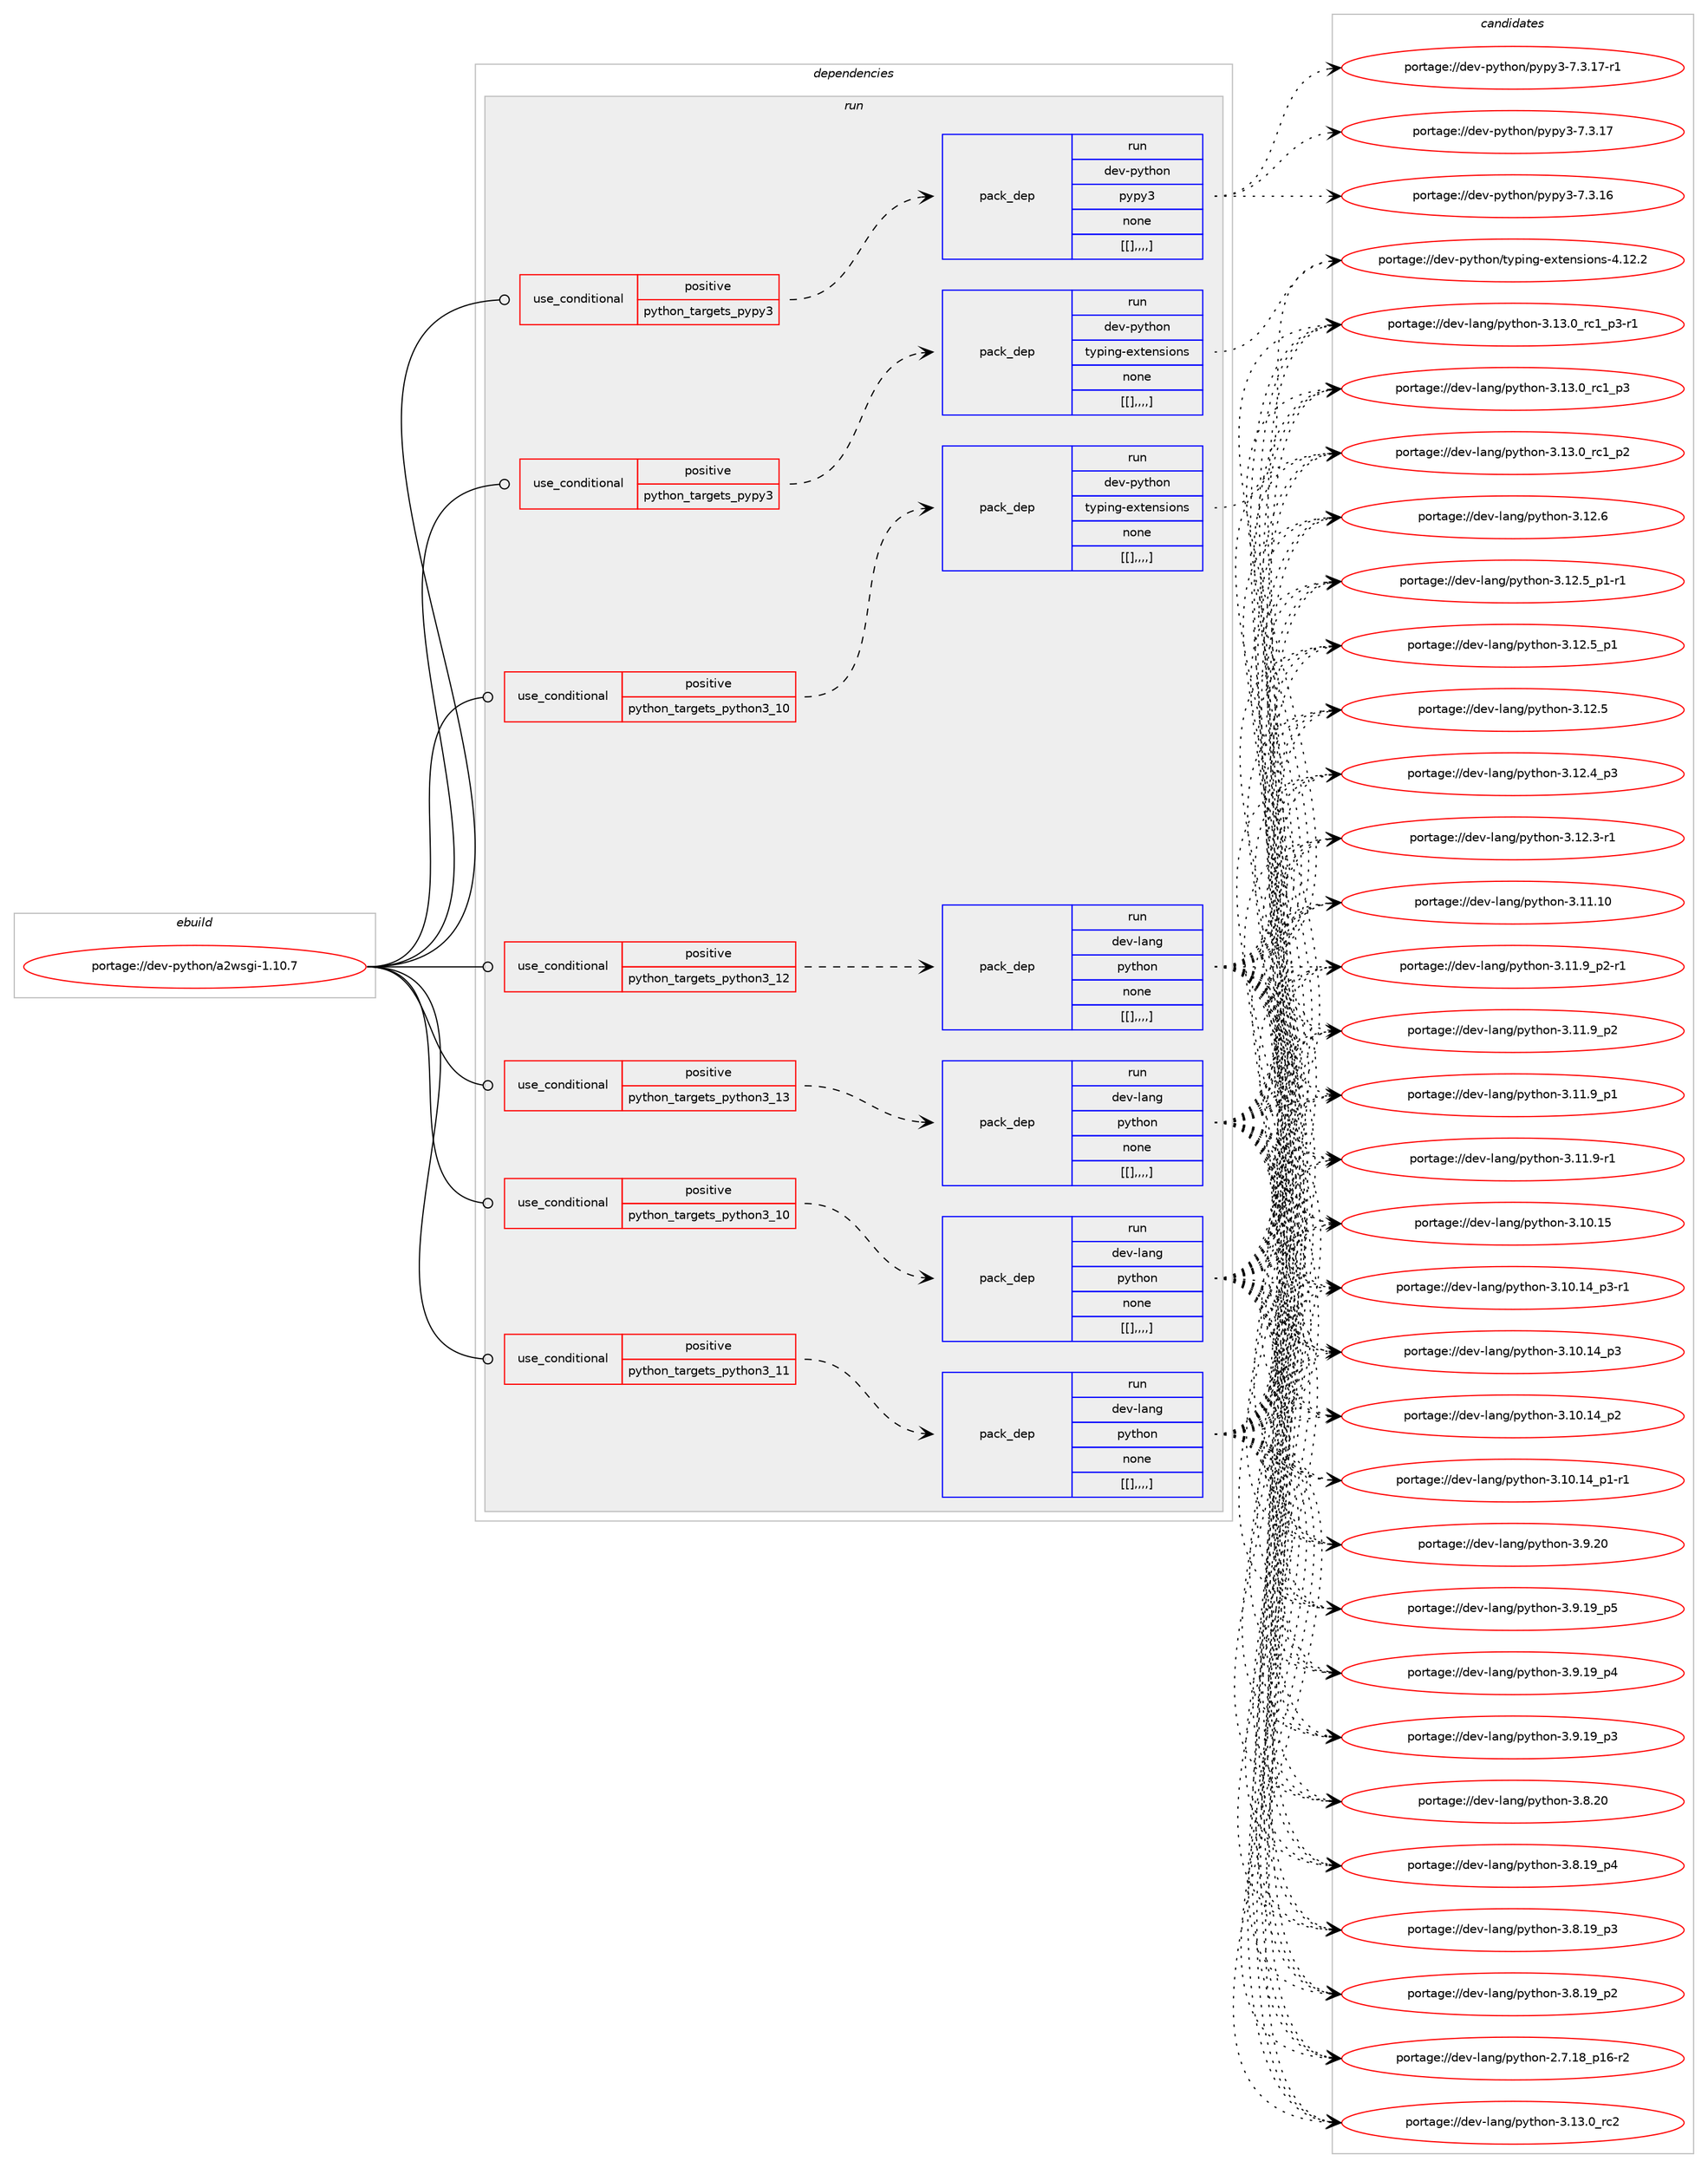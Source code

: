 digraph prolog {

# *************
# Graph options
# *************

newrank=true;
concentrate=true;
compound=true;
graph [rankdir=LR,fontname=Helvetica,fontsize=10,ranksep=1.5];#, ranksep=2.5, nodesep=0.2];
edge  [arrowhead=vee];
node  [fontname=Helvetica,fontsize=10];

# **********
# The ebuild
# **********

subgraph cluster_leftcol {
color=gray;
label=<<i>ebuild</i>>;
id [label="portage://dev-python/a2wsgi-1.10.7", color=red, width=4, href="../dev-python/a2wsgi-1.10.7.svg"];
}

# ****************
# The dependencies
# ****************

subgraph cluster_midcol {
color=gray;
label=<<i>dependencies</i>>;
subgraph cluster_compile {
fillcolor="#eeeeee";
style=filled;
label=<<i>compile</i>>;
}
subgraph cluster_compileandrun {
fillcolor="#eeeeee";
style=filled;
label=<<i>compile and run</i>>;
}
subgraph cluster_run {
fillcolor="#eeeeee";
style=filled;
label=<<i>run</i>>;
subgraph cond31201 {
dependency142158 [label=<<TABLE BORDER="0" CELLBORDER="1" CELLSPACING="0" CELLPADDING="4"><TR><TD ROWSPAN="3" CELLPADDING="10">use_conditional</TD></TR><TR><TD>positive</TD></TR><TR><TD>python_targets_pypy3</TD></TR></TABLE>>, shape=none, color=red];
subgraph pack109744 {
dependency142159 [label=<<TABLE BORDER="0" CELLBORDER="1" CELLSPACING="0" CELLPADDING="4" WIDTH="220"><TR><TD ROWSPAN="6" CELLPADDING="30">pack_dep</TD></TR><TR><TD WIDTH="110">run</TD></TR><TR><TD>dev-python</TD></TR><TR><TD>pypy3</TD></TR><TR><TD>none</TD></TR><TR><TD>[[],,,,]</TD></TR></TABLE>>, shape=none, color=blue];
}
dependency142158:e -> dependency142159:w [weight=20,style="dashed",arrowhead="vee"];
}
id:e -> dependency142158:w [weight=20,style="solid",arrowhead="odot"];
subgraph cond31202 {
dependency142160 [label=<<TABLE BORDER="0" CELLBORDER="1" CELLSPACING="0" CELLPADDING="4"><TR><TD ROWSPAN="3" CELLPADDING="10">use_conditional</TD></TR><TR><TD>positive</TD></TR><TR><TD>python_targets_pypy3</TD></TR></TABLE>>, shape=none, color=red];
subgraph pack109745 {
dependency142161 [label=<<TABLE BORDER="0" CELLBORDER="1" CELLSPACING="0" CELLPADDING="4" WIDTH="220"><TR><TD ROWSPAN="6" CELLPADDING="30">pack_dep</TD></TR><TR><TD WIDTH="110">run</TD></TR><TR><TD>dev-python</TD></TR><TR><TD>typing-extensions</TD></TR><TR><TD>none</TD></TR><TR><TD>[[],,,,]</TD></TR></TABLE>>, shape=none, color=blue];
}
dependency142160:e -> dependency142161:w [weight=20,style="dashed",arrowhead="vee"];
}
id:e -> dependency142160:w [weight=20,style="solid",arrowhead="odot"];
subgraph cond31203 {
dependency142162 [label=<<TABLE BORDER="0" CELLBORDER="1" CELLSPACING="0" CELLPADDING="4"><TR><TD ROWSPAN="3" CELLPADDING="10">use_conditional</TD></TR><TR><TD>positive</TD></TR><TR><TD>python_targets_python3_10</TD></TR></TABLE>>, shape=none, color=red];
subgraph pack109746 {
dependency142163 [label=<<TABLE BORDER="0" CELLBORDER="1" CELLSPACING="0" CELLPADDING="4" WIDTH="220"><TR><TD ROWSPAN="6" CELLPADDING="30">pack_dep</TD></TR><TR><TD WIDTH="110">run</TD></TR><TR><TD>dev-lang</TD></TR><TR><TD>python</TD></TR><TR><TD>none</TD></TR><TR><TD>[[],,,,]</TD></TR></TABLE>>, shape=none, color=blue];
}
dependency142162:e -> dependency142163:w [weight=20,style="dashed",arrowhead="vee"];
}
id:e -> dependency142162:w [weight=20,style="solid",arrowhead="odot"];
subgraph cond31204 {
dependency142164 [label=<<TABLE BORDER="0" CELLBORDER="1" CELLSPACING="0" CELLPADDING="4"><TR><TD ROWSPAN="3" CELLPADDING="10">use_conditional</TD></TR><TR><TD>positive</TD></TR><TR><TD>python_targets_python3_10</TD></TR></TABLE>>, shape=none, color=red];
subgraph pack109747 {
dependency142165 [label=<<TABLE BORDER="0" CELLBORDER="1" CELLSPACING="0" CELLPADDING="4" WIDTH="220"><TR><TD ROWSPAN="6" CELLPADDING="30">pack_dep</TD></TR><TR><TD WIDTH="110">run</TD></TR><TR><TD>dev-python</TD></TR><TR><TD>typing-extensions</TD></TR><TR><TD>none</TD></TR><TR><TD>[[],,,,]</TD></TR></TABLE>>, shape=none, color=blue];
}
dependency142164:e -> dependency142165:w [weight=20,style="dashed",arrowhead="vee"];
}
id:e -> dependency142164:w [weight=20,style="solid",arrowhead="odot"];
subgraph cond31205 {
dependency142166 [label=<<TABLE BORDER="0" CELLBORDER="1" CELLSPACING="0" CELLPADDING="4"><TR><TD ROWSPAN="3" CELLPADDING="10">use_conditional</TD></TR><TR><TD>positive</TD></TR><TR><TD>python_targets_python3_11</TD></TR></TABLE>>, shape=none, color=red];
subgraph pack109748 {
dependency142167 [label=<<TABLE BORDER="0" CELLBORDER="1" CELLSPACING="0" CELLPADDING="4" WIDTH="220"><TR><TD ROWSPAN="6" CELLPADDING="30">pack_dep</TD></TR><TR><TD WIDTH="110">run</TD></TR><TR><TD>dev-lang</TD></TR><TR><TD>python</TD></TR><TR><TD>none</TD></TR><TR><TD>[[],,,,]</TD></TR></TABLE>>, shape=none, color=blue];
}
dependency142166:e -> dependency142167:w [weight=20,style="dashed",arrowhead="vee"];
}
id:e -> dependency142166:w [weight=20,style="solid",arrowhead="odot"];
subgraph cond31206 {
dependency142168 [label=<<TABLE BORDER="0" CELLBORDER="1" CELLSPACING="0" CELLPADDING="4"><TR><TD ROWSPAN="3" CELLPADDING="10">use_conditional</TD></TR><TR><TD>positive</TD></TR><TR><TD>python_targets_python3_12</TD></TR></TABLE>>, shape=none, color=red];
subgraph pack109749 {
dependency142169 [label=<<TABLE BORDER="0" CELLBORDER="1" CELLSPACING="0" CELLPADDING="4" WIDTH="220"><TR><TD ROWSPAN="6" CELLPADDING="30">pack_dep</TD></TR><TR><TD WIDTH="110">run</TD></TR><TR><TD>dev-lang</TD></TR><TR><TD>python</TD></TR><TR><TD>none</TD></TR><TR><TD>[[],,,,]</TD></TR></TABLE>>, shape=none, color=blue];
}
dependency142168:e -> dependency142169:w [weight=20,style="dashed",arrowhead="vee"];
}
id:e -> dependency142168:w [weight=20,style="solid",arrowhead="odot"];
subgraph cond31207 {
dependency142170 [label=<<TABLE BORDER="0" CELLBORDER="1" CELLSPACING="0" CELLPADDING="4"><TR><TD ROWSPAN="3" CELLPADDING="10">use_conditional</TD></TR><TR><TD>positive</TD></TR><TR><TD>python_targets_python3_13</TD></TR></TABLE>>, shape=none, color=red];
subgraph pack109750 {
dependency142171 [label=<<TABLE BORDER="0" CELLBORDER="1" CELLSPACING="0" CELLPADDING="4" WIDTH="220"><TR><TD ROWSPAN="6" CELLPADDING="30">pack_dep</TD></TR><TR><TD WIDTH="110">run</TD></TR><TR><TD>dev-lang</TD></TR><TR><TD>python</TD></TR><TR><TD>none</TD></TR><TR><TD>[[],,,,]</TD></TR></TABLE>>, shape=none, color=blue];
}
dependency142170:e -> dependency142171:w [weight=20,style="dashed",arrowhead="vee"];
}
id:e -> dependency142170:w [weight=20,style="solid",arrowhead="odot"];
}
}

# **************
# The candidates
# **************

subgraph cluster_choices {
rank=same;
color=gray;
label=<<i>candidates</i>>;

subgraph choice109744 {
color=black;
nodesep=1;
choice100101118451121211161041111104711212111212151455546514649554511449 [label="portage://dev-python/pypy3-7.3.17-r1", color=red, width=4,href="../dev-python/pypy3-7.3.17-r1.svg"];
choice10010111845112121116104111110471121211121215145554651464955 [label="portage://dev-python/pypy3-7.3.17", color=red, width=4,href="../dev-python/pypy3-7.3.17.svg"];
choice10010111845112121116104111110471121211121215145554651464954 [label="portage://dev-python/pypy3-7.3.16", color=red, width=4,href="../dev-python/pypy3-7.3.16.svg"];
dependency142159:e -> choice100101118451121211161041111104711212111212151455546514649554511449:w [style=dotted,weight="100"];
dependency142159:e -> choice10010111845112121116104111110471121211121215145554651464955:w [style=dotted,weight="100"];
dependency142159:e -> choice10010111845112121116104111110471121211121215145554651464954:w [style=dotted,weight="100"];
}
subgraph choice109745 {
color=black;
nodesep=1;
choice10010111845112121116104111110471161211121051101034510112011610111011510511111011545524649504650 [label="portage://dev-python/typing-extensions-4.12.2", color=red, width=4,href="../dev-python/typing-extensions-4.12.2.svg"];
dependency142161:e -> choice10010111845112121116104111110471161211121051101034510112011610111011510511111011545524649504650:w [style=dotted,weight="100"];
}
subgraph choice109746 {
color=black;
nodesep=1;
choice10010111845108971101034711212111610411111045514649514648951149950 [label="portage://dev-lang/python-3.13.0_rc2", color=red, width=4,href="../dev-lang/python-3.13.0_rc2.svg"];
choice1001011184510897110103471121211161041111104551464951464895114994995112514511449 [label="portage://dev-lang/python-3.13.0_rc1_p3-r1", color=red, width=4,href="../dev-lang/python-3.13.0_rc1_p3-r1.svg"];
choice100101118451089711010347112121116104111110455146495146489511499499511251 [label="portage://dev-lang/python-3.13.0_rc1_p3", color=red, width=4,href="../dev-lang/python-3.13.0_rc1_p3.svg"];
choice100101118451089711010347112121116104111110455146495146489511499499511250 [label="portage://dev-lang/python-3.13.0_rc1_p2", color=red, width=4,href="../dev-lang/python-3.13.0_rc1_p2.svg"];
choice10010111845108971101034711212111610411111045514649504654 [label="portage://dev-lang/python-3.12.6", color=red, width=4,href="../dev-lang/python-3.12.6.svg"];
choice1001011184510897110103471121211161041111104551464950465395112494511449 [label="portage://dev-lang/python-3.12.5_p1-r1", color=red, width=4,href="../dev-lang/python-3.12.5_p1-r1.svg"];
choice100101118451089711010347112121116104111110455146495046539511249 [label="portage://dev-lang/python-3.12.5_p1", color=red, width=4,href="../dev-lang/python-3.12.5_p1.svg"];
choice10010111845108971101034711212111610411111045514649504653 [label="portage://dev-lang/python-3.12.5", color=red, width=4,href="../dev-lang/python-3.12.5.svg"];
choice100101118451089711010347112121116104111110455146495046529511251 [label="portage://dev-lang/python-3.12.4_p3", color=red, width=4,href="../dev-lang/python-3.12.4_p3.svg"];
choice100101118451089711010347112121116104111110455146495046514511449 [label="portage://dev-lang/python-3.12.3-r1", color=red, width=4,href="../dev-lang/python-3.12.3-r1.svg"];
choice1001011184510897110103471121211161041111104551464949464948 [label="portage://dev-lang/python-3.11.10", color=red, width=4,href="../dev-lang/python-3.11.10.svg"];
choice1001011184510897110103471121211161041111104551464949465795112504511449 [label="portage://dev-lang/python-3.11.9_p2-r1", color=red, width=4,href="../dev-lang/python-3.11.9_p2-r1.svg"];
choice100101118451089711010347112121116104111110455146494946579511250 [label="portage://dev-lang/python-3.11.9_p2", color=red, width=4,href="../dev-lang/python-3.11.9_p2.svg"];
choice100101118451089711010347112121116104111110455146494946579511249 [label="portage://dev-lang/python-3.11.9_p1", color=red, width=4,href="../dev-lang/python-3.11.9_p1.svg"];
choice100101118451089711010347112121116104111110455146494946574511449 [label="portage://dev-lang/python-3.11.9-r1", color=red, width=4,href="../dev-lang/python-3.11.9-r1.svg"];
choice1001011184510897110103471121211161041111104551464948464953 [label="portage://dev-lang/python-3.10.15", color=red, width=4,href="../dev-lang/python-3.10.15.svg"];
choice100101118451089711010347112121116104111110455146494846495295112514511449 [label="portage://dev-lang/python-3.10.14_p3-r1", color=red, width=4,href="../dev-lang/python-3.10.14_p3-r1.svg"];
choice10010111845108971101034711212111610411111045514649484649529511251 [label="portage://dev-lang/python-3.10.14_p3", color=red, width=4,href="../dev-lang/python-3.10.14_p3.svg"];
choice10010111845108971101034711212111610411111045514649484649529511250 [label="portage://dev-lang/python-3.10.14_p2", color=red, width=4,href="../dev-lang/python-3.10.14_p2.svg"];
choice100101118451089711010347112121116104111110455146494846495295112494511449 [label="portage://dev-lang/python-3.10.14_p1-r1", color=red, width=4,href="../dev-lang/python-3.10.14_p1-r1.svg"];
choice10010111845108971101034711212111610411111045514657465048 [label="portage://dev-lang/python-3.9.20", color=red, width=4,href="../dev-lang/python-3.9.20.svg"];
choice100101118451089711010347112121116104111110455146574649579511253 [label="portage://dev-lang/python-3.9.19_p5", color=red, width=4,href="../dev-lang/python-3.9.19_p5.svg"];
choice100101118451089711010347112121116104111110455146574649579511252 [label="portage://dev-lang/python-3.9.19_p4", color=red, width=4,href="../dev-lang/python-3.9.19_p4.svg"];
choice100101118451089711010347112121116104111110455146574649579511251 [label="portage://dev-lang/python-3.9.19_p3", color=red, width=4,href="../dev-lang/python-3.9.19_p3.svg"];
choice10010111845108971101034711212111610411111045514656465048 [label="portage://dev-lang/python-3.8.20", color=red, width=4,href="../dev-lang/python-3.8.20.svg"];
choice100101118451089711010347112121116104111110455146564649579511252 [label="portage://dev-lang/python-3.8.19_p4", color=red, width=4,href="../dev-lang/python-3.8.19_p4.svg"];
choice100101118451089711010347112121116104111110455146564649579511251 [label="portage://dev-lang/python-3.8.19_p3", color=red, width=4,href="../dev-lang/python-3.8.19_p3.svg"];
choice100101118451089711010347112121116104111110455146564649579511250 [label="portage://dev-lang/python-3.8.19_p2", color=red, width=4,href="../dev-lang/python-3.8.19_p2.svg"];
choice100101118451089711010347112121116104111110455046554649569511249544511450 [label="portage://dev-lang/python-2.7.18_p16-r2", color=red, width=4,href="../dev-lang/python-2.7.18_p16-r2.svg"];
dependency142163:e -> choice10010111845108971101034711212111610411111045514649514648951149950:w [style=dotted,weight="100"];
dependency142163:e -> choice1001011184510897110103471121211161041111104551464951464895114994995112514511449:w [style=dotted,weight="100"];
dependency142163:e -> choice100101118451089711010347112121116104111110455146495146489511499499511251:w [style=dotted,weight="100"];
dependency142163:e -> choice100101118451089711010347112121116104111110455146495146489511499499511250:w [style=dotted,weight="100"];
dependency142163:e -> choice10010111845108971101034711212111610411111045514649504654:w [style=dotted,weight="100"];
dependency142163:e -> choice1001011184510897110103471121211161041111104551464950465395112494511449:w [style=dotted,weight="100"];
dependency142163:e -> choice100101118451089711010347112121116104111110455146495046539511249:w [style=dotted,weight="100"];
dependency142163:e -> choice10010111845108971101034711212111610411111045514649504653:w [style=dotted,weight="100"];
dependency142163:e -> choice100101118451089711010347112121116104111110455146495046529511251:w [style=dotted,weight="100"];
dependency142163:e -> choice100101118451089711010347112121116104111110455146495046514511449:w [style=dotted,weight="100"];
dependency142163:e -> choice1001011184510897110103471121211161041111104551464949464948:w [style=dotted,weight="100"];
dependency142163:e -> choice1001011184510897110103471121211161041111104551464949465795112504511449:w [style=dotted,weight="100"];
dependency142163:e -> choice100101118451089711010347112121116104111110455146494946579511250:w [style=dotted,weight="100"];
dependency142163:e -> choice100101118451089711010347112121116104111110455146494946579511249:w [style=dotted,weight="100"];
dependency142163:e -> choice100101118451089711010347112121116104111110455146494946574511449:w [style=dotted,weight="100"];
dependency142163:e -> choice1001011184510897110103471121211161041111104551464948464953:w [style=dotted,weight="100"];
dependency142163:e -> choice100101118451089711010347112121116104111110455146494846495295112514511449:w [style=dotted,weight="100"];
dependency142163:e -> choice10010111845108971101034711212111610411111045514649484649529511251:w [style=dotted,weight="100"];
dependency142163:e -> choice10010111845108971101034711212111610411111045514649484649529511250:w [style=dotted,weight="100"];
dependency142163:e -> choice100101118451089711010347112121116104111110455146494846495295112494511449:w [style=dotted,weight="100"];
dependency142163:e -> choice10010111845108971101034711212111610411111045514657465048:w [style=dotted,weight="100"];
dependency142163:e -> choice100101118451089711010347112121116104111110455146574649579511253:w [style=dotted,weight="100"];
dependency142163:e -> choice100101118451089711010347112121116104111110455146574649579511252:w [style=dotted,weight="100"];
dependency142163:e -> choice100101118451089711010347112121116104111110455146574649579511251:w [style=dotted,weight="100"];
dependency142163:e -> choice10010111845108971101034711212111610411111045514656465048:w [style=dotted,weight="100"];
dependency142163:e -> choice100101118451089711010347112121116104111110455146564649579511252:w [style=dotted,weight="100"];
dependency142163:e -> choice100101118451089711010347112121116104111110455146564649579511251:w [style=dotted,weight="100"];
dependency142163:e -> choice100101118451089711010347112121116104111110455146564649579511250:w [style=dotted,weight="100"];
dependency142163:e -> choice100101118451089711010347112121116104111110455046554649569511249544511450:w [style=dotted,weight="100"];
}
subgraph choice109747 {
color=black;
nodesep=1;
choice10010111845112121116104111110471161211121051101034510112011610111011510511111011545524649504650 [label="portage://dev-python/typing-extensions-4.12.2", color=red, width=4,href="../dev-python/typing-extensions-4.12.2.svg"];
dependency142165:e -> choice10010111845112121116104111110471161211121051101034510112011610111011510511111011545524649504650:w [style=dotted,weight="100"];
}
subgraph choice109748 {
color=black;
nodesep=1;
choice10010111845108971101034711212111610411111045514649514648951149950 [label="portage://dev-lang/python-3.13.0_rc2", color=red, width=4,href="../dev-lang/python-3.13.0_rc2.svg"];
choice1001011184510897110103471121211161041111104551464951464895114994995112514511449 [label="portage://dev-lang/python-3.13.0_rc1_p3-r1", color=red, width=4,href="../dev-lang/python-3.13.0_rc1_p3-r1.svg"];
choice100101118451089711010347112121116104111110455146495146489511499499511251 [label="portage://dev-lang/python-3.13.0_rc1_p3", color=red, width=4,href="../dev-lang/python-3.13.0_rc1_p3.svg"];
choice100101118451089711010347112121116104111110455146495146489511499499511250 [label="portage://dev-lang/python-3.13.0_rc1_p2", color=red, width=4,href="../dev-lang/python-3.13.0_rc1_p2.svg"];
choice10010111845108971101034711212111610411111045514649504654 [label="portage://dev-lang/python-3.12.6", color=red, width=4,href="../dev-lang/python-3.12.6.svg"];
choice1001011184510897110103471121211161041111104551464950465395112494511449 [label="portage://dev-lang/python-3.12.5_p1-r1", color=red, width=4,href="../dev-lang/python-3.12.5_p1-r1.svg"];
choice100101118451089711010347112121116104111110455146495046539511249 [label="portage://dev-lang/python-3.12.5_p1", color=red, width=4,href="../dev-lang/python-3.12.5_p1.svg"];
choice10010111845108971101034711212111610411111045514649504653 [label="portage://dev-lang/python-3.12.5", color=red, width=4,href="../dev-lang/python-3.12.5.svg"];
choice100101118451089711010347112121116104111110455146495046529511251 [label="portage://dev-lang/python-3.12.4_p3", color=red, width=4,href="../dev-lang/python-3.12.4_p3.svg"];
choice100101118451089711010347112121116104111110455146495046514511449 [label="portage://dev-lang/python-3.12.3-r1", color=red, width=4,href="../dev-lang/python-3.12.3-r1.svg"];
choice1001011184510897110103471121211161041111104551464949464948 [label="portage://dev-lang/python-3.11.10", color=red, width=4,href="../dev-lang/python-3.11.10.svg"];
choice1001011184510897110103471121211161041111104551464949465795112504511449 [label="portage://dev-lang/python-3.11.9_p2-r1", color=red, width=4,href="../dev-lang/python-3.11.9_p2-r1.svg"];
choice100101118451089711010347112121116104111110455146494946579511250 [label="portage://dev-lang/python-3.11.9_p2", color=red, width=4,href="../dev-lang/python-3.11.9_p2.svg"];
choice100101118451089711010347112121116104111110455146494946579511249 [label="portage://dev-lang/python-3.11.9_p1", color=red, width=4,href="../dev-lang/python-3.11.9_p1.svg"];
choice100101118451089711010347112121116104111110455146494946574511449 [label="portage://dev-lang/python-3.11.9-r1", color=red, width=4,href="../dev-lang/python-3.11.9-r1.svg"];
choice1001011184510897110103471121211161041111104551464948464953 [label="portage://dev-lang/python-3.10.15", color=red, width=4,href="../dev-lang/python-3.10.15.svg"];
choice100101118451089711010347112121116104111110455146494846495295112514511449 [label="portage://dev-lang/python-3.10.14_p3-r1", color=red, width=4,href="../dev-lang/python-3.10.14_p3-r1.svg"];
choice10010111845108971101034711212111610411111045514649484649529511251 [label="portage://dev-lang/python-3.10.14_p3", color=red, width=4,href="../dev-lang/python-3.10.14_p3.svg"];
choice10010111845108971101034711212111610411111045514649484649529511250 [label="portage://dev-lang/python-3.10.14_p2", color=red, width=4,href="../dev-lang/python-3.10.14_p2.svg"];
choice100101118451089711010347112121116104111110455146494846495295112494511449 [label="portage://dev-lang/python-3.10.14_p1-r1", color=red, width=4,href="../dev-lang/python-3.10.14_p1-r1.svg"];
choice10010111845108971101034711212111610411111045514657465048 [label="portage://dev-lang/python-3.9.20", color=red, width=4,href="../dev-lang/python-3.9.20.svg"];
choice100101118451089711010347112121116104111110455146574649579511253 [label="portage://dev-lang/python-3.9.19_p5", color=red, width=4,href="../dev-lang/python-3.9.19_p5.svg"];
choice100101118451089711010347112121116104111110455146574649579511252 [label="portage://dev-lang/python-3.9.19_p4", color=red, width=4,href="../dev-lang/python-3.9.19_p4.svg"];
choice100101118451089711010347112121116104111110455146574649579511251 [label="portage://dev-lang/python-3.9.19_p3", color=red, width=4,href="../dev-lang/python-3.9.19_p3.svg"];
choice10010111845108971101034711212111610411111045514656465048 [label="portage://dev-lang/python-3.8.20", color=red, width=4,href="../dev-lang/python-3.8.20.svg"];
choice100101118451089711010347112121116104111110455146564649579511252 [label="portage://dev-lang/python-3.8.19_p4", color=red, width=4,href="../dev-lang/python-3.8.19_p4.svg"];
choice100101118451089711010347112121116104111110455146564649579511251 [label="portage://dev-lang/python-3.8.19_p3", color=red, width=4,href="../dev-lang/python-3.8.19_p3.svg"];
choice100101118451089711010347112121116104111110455146564649579511250 [label="portage://dev-lang/python-3.8.19_p2", color=red, width=4,href="../dev-lang/python-3.8.19_p2.svg"];
choice100101118451089711010347112121116104111110455046554649569511249544511450 [label="portage://dev-lang/python-2.7.18_p16-r2", color=red, width=4,href="../dev-lang/python-2.7.18_p16-r2.svg"];
dependency142167:e -> choice10010111845108971101034711212111610411111045514649514648951149950:w [style=dotted,weight="100"];
dependency142167:e -> choice1001011184510897110103471121211161041111104551464951464895114994995112514511449:w [style=dotted,weight="100"];
dependency142167:e -> choice100101118451089711010347112121116104111110455146495146489511499499511251:w [style=dotted,weight="100"];
dependency142167:e -> choice100101118451089711010347112121116104111110455146495146489511499499511250:w [style=dotted,weight="100"];
dependency142167:e -> choice10010111845108971101034711212111610411111045514649504654:w [style=dotted,weight="100"];
dependency142167:e -> choice1001011184510897110103471121211161041111104551464950465395112494511449:w [style=dotted,weight="100"];
dependency142167:e -> choice100101118451089711010347112121116104111110455146495046539511249:w [style=dotted,weight="100"];
dependency142167:e -> choice10010111845108971101034711212111610411111045514649504653:w [style=dotted,weight="100"];
dependency142167:e -> choice100101118451089711010347112121116104111110455146495046529511251:w [style=dotted,weight="100"];
dependency142167:e -> choice100101118451089711010347112121116104111110455146495046514511449:w [style=dotted,weight="100"];
dependency142167:e -> choice1001011184510897110103471121211161041111104551464949464948:w [style=dotted,weight="100"];
dependency142167:e -> choice1001011184510897110103471121211161041111104551464949465795112504511449:w [style=dotted,weight="100"];
dependency142167:e -> choice100101118451089711010347112121116104111110455146494946579511250:w [style=dotted,weight="100"];
dependency142167:e -> choice100101118451089711010347112121116104111110455146494946579511249:w [style=dotted,weight="100"];
dependency142167:e -> choice100101118451089711010347112121116104111110455146494946574511449:w [style=dotted,weight="100"];
dependency142167:e -> choice1001011184510897110103471121211161041111104551464948464953:w [style=dotted,weight="100"];
dependency142167:e -> choice100101118451089711010347112121116104111110455146494846495295112514511449:w [style=dotted,weight="100"];
dependency142167:e -> choice10010111845108971101034711212111610411111045514649484649529511251:w [style=dotted,weight="100"];
dependency142167:e -> choice10010111845108971101034711212111610411111045514649484649529511250:w [style=dotted,weight="100"];
dependency142167:e -> choice100101118451089711010347112121116104111110455146494846495295112494511449:w [style=dotted,weight="100"];
dependency142167:e -> choice10010111845108971101034711212111610411111045514657465048:w [style=dotted,weight="100"];
dependency142167:e -> choice100101118451089711010347112121116104111110455146574649579511253:w [style=dotted,weight="100"];
dependency142167:e -> choice100101118451089711010347112121116104111110455146574649579511252:w [style=dotted,weight="100"];
dependency142167:e -> choice100101118451089711010347112121116104111110455146574649579511251:w [style=dotted,weight="100"];
dependency142167:e -> choice10010111845108971101034711212111610411111045514656465048:w [style=dotted,weight="100"];
dependency142167:e -> choice100101118451089711010347112121116104111110455146564649579511252:w [style=dotted,weight="100"];
dependency142167:e -> choice100101118451089711010347112121116104111110455146564649579511251:w [style=dotted,weight="100"];
dependency142167:e -> choice100101118451089711010347112121116104111110455146564649579511250:w [style=dotted,weight="100"];
dependency142167:e -> choice100101118451089711010347112121116104111110455046554649569511249544511450:w [style=dotted,weight="100"];
}
subgraph choice109749 {
color=black;
nodesep=1;
choice10010111845108971101034711212111610411111045514649514648951149950 [label="portage://dev-lang/python-3.13.0_rc2", color=red, width=4,href="../dev-lang/python-3.13.0_rc2.svg"];
choice1001011184510897110103471121211161041111104551464951464895114994995112514511449 [label="portage://dev-lang/python-3.13.0_rc1_p3-r1", color=red, width=4,href="../dev-lang/python-3.13.0_rc1_p3-r1.svg"];
choice100101118451089711010347112121116104111110455146495146489511499499511251 [label="portage://dev-lang/python-3.13.0_rc1_p3", color=red, width=4,href="../dev-lang/python-3.13.0_rc1_p3.svg"];
choice100101118451089711010347112121116104111110455146495146489511499499511250 [label="portage://dev-lang/python-3.13.0_rc1_p2", color=red, width=4,href="../dev-lang/python-3.13.0_rc1_p2.svg"];
choice10010111845108971101034711212111610411111045514649504654 [label="portage://dev-lang/python-3.12.6", color=red, width=4,href="../dev-lang/python-3.12.6.svg"];
choice1001011184510897110103471121211161041111104551464950465395112494511449 [label="portage://dev-lang/python-3.12.5_p1-r1", color=red, width=4,href="../dev-lang/python-3.12.5_p1-r1.svg"];
choice100101118451089711010347112121116104111110455146495046539511249 [label="portage://dev-lang/python-3.12.5_p1", color=red, width=4,href="../dev-lang/python-3.12.5_p1.svg"];
choice10010111845108971101034711212111610411111045514649504653 [label="portage://dev-lang/python-3.12.5", color=red, width=4,href="../dev-lang/python-3.12.5.svg"];
choice100101118451089711010347112121116104111110455146495046529511251 [label="portage://dev-lang/python-3.12.4_p3", color=red, width=4,href="../dev-lang/python-3.12.4_p3.svg"];
choice100101118451089711010347112121116104111110455146495046514511449 [label="portage://dev-lang/python-3.12.3-r1", color=red, width=4,href="../dev-lang/python-3.12.3-r1.svg"];
choice1001011184510897110103471121211161041111104551464949464948 [label="portage://dev-lang/python-3.11.10", color=red, width=4,href="../dev-lang/python-3.11.10.svg"];
choice1001011184510897110103471121211161041111104551464949465795112504511449 [label="portage://dev-lang/python-3.11.9_p2-r1", color=red, width=4,href="../dev-lang/python-3.11.9_p2-r1.svg"];
choice100101118451089711010347112121116104111110455146494946579511250 [label="portage://dev-lang/python-3.11.9_p2", color=red, width=4,href="../dev-lang/python-3.11.9_p2.svg"];
choice100101118451089711010347112121116104111110455146494946579511249 [label="portage://dev-lang/python-3.11.9_p1", color=red, width=4,href="../dev-lang/python-3.11.9_p1.svg"];
choice100101118451089711010347112121116104111110455146494946574511449 [label="portage://dev-lang/python-3.11.9-r1", color=red, width=4,href="../dev-lang/python-3.11.9-r1.svg"];
choice1001011184510897110103471121211161041111104551464948464953 [label="portage://dev-lang/python-3.10.15", color=red, width=4,href="../dev-lang/python-3.10.15.svg"];
choice100101118451089711010347112121116104111110455146494846495295112514511449 [label="portage://dev-lang/python-3.10.14_p3-r1", color=red, width=4,href="../dev-lang/python-3.10.14_p3-r1.svg"];
choice10010111845108971101034711212111610411111045514649484649529511251 [label="portage://dev-lang/python-3.10.14_p3", color=red, width=4,href="../dev-lang/python-3.10.14_p3.svg"];
choice10010111845108971101034711212111610411111045514649484649529511250 [label="portage://dev-lang/python-3.10.14_p2", color=red, width=4,href="../dev-lang/python-3.10.14_p2.svg"];
choice100101118451089711010347112121116104111110455146494846495295112494511449 [label="portage://dev-lang/python-3.10.14_p1-r1", color=red, width=4,href="../dev-lang/python-3.10.14_p1-r1.svg"];
choice10010111845108971101034711212111610411111045514657465048 [label="portage://dev-lang/python-3.9.20", color=red, width=4,href="../dev-lang/python-3.9.20.svg"];
choice100101118451089711010347112121116104111110455146574649579511253 [label="portage://dev-lang/python-3.9.19_p5", color=red, width=4,href="../dev-lang/python-3.9.19_p5.svg"];
choice100101118451089711010347112121116104111110455146574649579511252 [label="portage://dev-lang/python-3.9.19_p4", color=red, width=4,href="../dev-lang/python-3.9.19_p4.svg"];
choice100101118451089711010347112121116104111110455146574649579511251 [label="portage://dev-lang/python-3.9.19_p3", color=red, width=4,href="../dev-lang/python-3.9.19_p3.svg"];
choice10010111845108971101034711212111610411111045514656465048 [label="portage://dev-lang/python-3.8.20", color=red, width=4,href="../dev-lang/python-3.8.20.svg"];
choice100101118451089711010347112121116104111110455146564649579511252 [label="portage://dev-lang/python-3.8.19_p4", color=red, width=4,href="../dev-lang/python-3.8.19_p4.svg"];
choice100101118451089711010347112121116104111110455146564649579511251 [label="portage://dev-lang/python-3.8.19_p3", color=red, width=4,href="../dev-lang/python-3.8.19_p3.svg"];
choice100101118451089711010347112121116104111110455146564649579511250 [label="portage://dev-lang/python-3.8.19_p2", color=red, width=4,href="../dev-lang/python-3.8.19_p2.svg"];
choice100101118451089711010347112121116104111110455046554649569511249544511450 [label="portage://dev-lang/python-2.7.18_p16-r2", color=red, width=4,href="../dev-lang/python-2.7.18_p16-r2.svg"];
dependency142169:e -> choice10010111845108971101034711212111610411111045514649514648951149950:w [style=dotted,weight="100"];
dependency142169:e -> choice1001011184510897110103471121211161041111104551464951464895114994995112514511449:w [style=dotted,weight="100"];
dependency142169:e -> choice100101118451089711010347112121116104111110455146495146489511499499511251:w [style=dotted,weight="100"];
dependency142169:e -> choice100101118451089711010347112121116104111110455146495146489511499499511250:w [style=dotted,weight="100"];
dependency142169:e -> choice10010111845108971101034711212111610411111045514649504654:w [style=dotted,weight="100"];
dependency142169:e -> choice1001011184510897110103471121211161041111104551464950465395112494511449:w [style=dotted,weight="100"];
dependency142169:e -> choice100101118451089711010347112121116104111110455146495046539511249:w [style=dotted,weight="100"];
dependency142169:e -> choice10010111845108971101034711212111610411111045514649504653:w [style=dotted,weight="100"];
dependency142169:e -> choice100101118451089711010347112121116104111110455146495046529511251:w [style=dotted,weight="100"];
dependency142169:e -> choice100101118451089711010347112121116104111110455146495046514511449:w [style=dotted,weight="100"];
dependency142169:e -> choice1001011184510897110103471121211161041111104551464949464948:w [style=dotted,weight="100"];
dependency142169:e -> choice1001011184510897110103471121211161041111104551464949465795112504511449:w [style=dotted,weight="100"];
dependency142169:e -> choice100101118451089711010347112121116104111110455146494946579511250:w [style=dotted,weight="100"];
dependency142169:e -> choice100101118451089711010347112121116104111110455146494946579511249:w [style=dotted,weight="100"];
dependency142169:e -> choice100101118451089711010347112121116104111110455146494946574511449:w [style=dotted,weight="100"];
dependency142169:e -> choice1001011184510897110103471121211161041111104551464948464953:w [style=dotted,weight="100"];
dependency142169:e -> choice100101118451089711010347112121116104111110455146494846495295112514511449:w [style=dotted,weight="100"];
dependency142169:e -> choice10010111845108971101034711212111610411111045514649484649529511251:w [style=dotted,weight="100"];
dependency142169:e -> choice10010111845108971101034711212111610411111045514649484649529511250:w [style=dotted,weight="100"];
dependency142169:e -> choice100101118451089711010347112121116104111110455146494846495295112494511449:w [style=dotted,weight="100"];
dependency142169:e -> choice10010111845108971101034711212111610411111045514657465048:w [style=dotted,weight="100"];
dependency142169:e -> choice100101118451089711010347112121116104111110455146574649579511253:w [style=dotted,weight="100"];
dependency142169:e -> choice100101118451089711010347112121116104111110455146574649579511252:w [style=dotted,weight="100"];
dependency142169:e -> choice100101118451089711010347112121116104111110455146574649579511251:w [style=dotted,weight="100"];
dependency142169:e -> choice10010111845108971101034711212111610411111045514656465048:w [style=dotted,weight="100"];
dependency142169:e -> choice100101118451089711010347112121116104111110455146564649579511252:w [style=dotted,weight="100"];
dependency142169:e -> choice100101118451089711010347112121116104111110455146564649579511251:w [style=dotted,weight="100"];
dependency142169:e -> choice100101118451089711010347112121116104111110455146564649579511250:w [style=dotted,weight="100"];
dependency142169:e -> choice100101118451089711010347112121116104111110455046554649569511249544511450:w [style=dotted,weight="100"];
}
subgraph choice109750 {
color=black;
nodesep=1;
choice10010111845108971101034711212111610411111045514649514648951149950 [label="portage://dev-lang/python-3.13.0_rc2", color=red, width=4,href="../dev-lang/python-3.13.0_rc2.svg"];
choice1001011184510897110103471121211161041111104551464951464895114994995112514511449 [label="portage://dev-lang/python-3.13.0_rc1_p3-r1", color=red, width=4,href="../dev-lang/python-3.13.0_rc1_p3-r1.svg"];
choice100101118451089711010347112121116104111110455146495146489511499499511251 [label="portage://dev-lang/python-3.13.0_rc1_p3", color=red, width=4,href="../dev-lang/python-3.13.0_rc1_p3.svg"];
choice100101118451089711010347112121116104111110455146495146489511499499511250 [label="portage://dev-lang/python-3.13.0_rc1_p2", color=red, width=4,href="../dev-lang/python-3.13.0_rc1_p2.svg"];
choice10010111845108971101034711212111610411111045514649504654 [label="portage://dev-lang/python-3.12.6", color=red, width=4,href="../dev-lang/python-3.12.6.svg"];
choice1001011184510897110103471121211161041111104551464950465395112494511449 [label="portage://dev-lang/python-3.12.5_p1-r1", color=red, width=4,href="../dev-lang/python-3.12.5_p1-r1.svg"];
choice100101118451089711010347112121116104111110455146495046539511249 [label="portage://dev-lang/python-3.12.5_p1", color=red, width=4,href="../dev-lang/python-3.12.5_p1.svg"];
choice10010111845108971101034711212111610411111045514649504653 [label="portage://dev-lang/python-3.12.5", color=red, width=4,href="../dev-lang/python-3.12.5.svg"];
choice100101118451089711010347112121116104111110455146495046529511251 [label="portage://dev-lang/python-3.12.4_p3", color=red, width=4,href="../dev-lang/python-3.12.4_p3.svg"];
choice100101118451089711010347112121116104111110455146495046514511449 [label="portage://dev-lang/python-3.12.3-r1", color=red, width=4,href="../dev-lang/python-3.12.3-r1.svg"];
choice1001011184510897110103471121211161041111104551464949464948 [label="portage://dev-lang/python-3.11.10", color=red, width=4,href="../dev-lang/python-3.11.10.svg"];
choice1001011184510897110103471121211161041111104551464949465795112504511449 [label="portage://dev-lang/python-3.11.9_p2-r1", color=red, width=4,href="../dev-lang/python-3.11.9_p2-r1.svg"];
choice100101118451089711010347112121116104111110455146494946579511250 [label="portage://dev-lang/python-3.11.9_p2", color=red, width=4,href="../dev-lang/python-3.11.9_p2.svg"];
choice100101118451089711010347112121116104111110455146494946579511249 [label="portage://dev-lang/python-3.11.9_p1", color=red, width=4,href="../dev-lang/python-3.11.9_p1.svg"];
choice100101118451089711010347112121116104111110455146494946574511449 [label="portage://dev-lang/python-3.11.9-r1", color=red, width=4,href="../dev-lang/python-3.11.9-r1.svg"];
choice1001011184510897110103471121211161041111104551464948464953 [label="portage://dev-lang/python-3.10.15", color=red, width=4,href="../dev-lang/python-3.10.15.svg"];
choice100101118451089711010347112121116104111110455146494846495295112514511449 [label="portage://dev-lang/python-3.10.14_p3-r1", color=red, width=4,href="../dev-lang/python-3.10.14_p3-r1.svg"];
choice10010111845108971101034711212111610411111045514649484649529511251 [label="portage://dev-lang/python-3.10.14_p3", color=red, width=4,href="../dev-lang/python-3.10.14_p3.svg"];
choice10010111845108971101034711212111610411111045514649484649529511250 [label="portage://dev-lang/python-3.10.14_p2", color=red, width=4,href="../dev-lang/python-3.10.14_p2.svg"];
choice100101118451089711010347112121116104111110455146494846495295112494511449 [label="portage://dev-lang/python-3.10.14_p1-r1", color=red, width=4,href="../dev-lang/python-3.10.14_p1-r1.svg"];
choice10010111845108971101034711212111610411111045514657465048 [label="portage://dev-lang/python-3.9.20", color=red, width=4,href="../dev-lang/python-3.9.20.svg"];
choice100101118451089711010347112121116104111110455146574649579511253 [label="portage://dev-lang/python-3.9.19_p5", color=red, width=4,href="../dev-lang/python-3.9.19_p5.svg"];
choice100101118451089711010347112121116104111110455146574649579511252 [label="portage://dev-lang/python-3.9.19_p4", color=red, width=4,href="../dev-lang/python-3.9.19_p4.svg"];
choice100101118451089711010347112121116104111110455146574649579511251 [label="portage://dev-lang/python-3.9.19_p3", color=red, width=4,href="../dev-lang/python-3.9.19_p3.svg"];
choice10010111845108971101034711212111610411111045514656465048 [label="portage://dev-lang/python-3.8.20", color=red, width=4,href="../dev-lang/python-3.8.20.svg"];
choice100101118451089711010347112121116104111110455146564649579511252 [label="portage://dev-lang/python-3.8.19_p4", color=red, width=4,href="../dev-lang/python-3.8.19_p4.svg"];
choice100101118451089711010347112121116104111110455146564649579511251 [label="portage://dev-lang/python-3.8.19_p3", color=red, width=4,href="../dev-lang/python-3.8.19_p3.svg"];
choice100101118451089711010347112121116104111110455146564649579511250 [label="portage://dev-lang/python-3.8.19_p2", color=red, width=4,href="../dev-lang/python-3.8.19_p2.svg"];
choice100101118451089711010347112121116104111110455046554649569511249544511450 [label="portage://dev-lang/python-2.7.18_p16-r2", color=red, width=4,href="../dev-lang/python-2.7.18_p16-r2.svg"];
dependency142171:e -> choice10010111845108971101034711212111610411111045514649514648951149950:w [style=dotted,weight="100"];
dependency142171:e -> choice1001011184510897110103471121211161041111104551464951464895114994995112514511449:w [style=dotted,weight="100"];
dependency142171:e -> choice100101118451089711010347112121116104111110455146495146489511499499511251:w [style=dotted,weight="100"];
dependency142171:e -> choice100101118451089711010347112121116104111110455146495146489511499499511250:w [style=dotted,weight="100"];
dependency142171:e -> choice10010111845108971101034711212111610411111045514649504654:w [style=dotted,weight="100"];
dependency142171:e -> choice1001011184510897110103471121211161041111104551464950465395112494511449:w [style=dotted,weight="100"];
dependency142171:e -> choice100101118451089711010347112121116104111110455146495046539511249:w [style=dotted,weight="100"];
dependency142171:e -> choice10010111845108971101034711212111610411111045514649504653:w [style=dotted,weight="100"];
dependency142171:e -> choice100101118451089711010347112121116104111110455146495046529511251:w [style=dotted,weight="100"];
dependency142171:e -> choice100101118451089711010347112121116104111110455146495046514511449:w [style=dotted,weight="100"];
dependency142171:e -> choice1001011184510897110103471121211161041111104551464949464948:w [style=dotted,weight="100"];
dependency142171:e -> choice1001011184510897110103471121211161041111104551464949465795112504511449:w [style=dotted,weight="100"];
dependency142171:e -> choice100101118451089711010347112121116104111110455146494946579511250:w [style=dotted,weight="100"];
dependency142171:e -> choice100101118451089711010347112121116104111110455146494946579511249:w [style=dotted,weight="100"];
dependency142171:e -> choice100101118451089711010347112121116104111110455146494946574511449:w [style=dotted,weight="100"];
dependency142171:e -> choice1001011184510897110103471121211161041111104551464948464953:w [style=dotted,weight="100"];
dependency142171:e -> choice100101118451089711010347112121116104111110455146494846495295112514511449:w [style=dotted,weight="100"];
dependency142171:e -> choice10010111845108971101034711212111610411111045514649484649529511251:w [style=dotted,weight="100"];
dependency142171:e -> choice10010111845108971101034711212111610411111045514649484649529511250:w [style=dotted,weight="100"];
dependency142171:e -> choice100101118451089711010347112121116104111110455146494846495295112494511449:w [style=dotted,weight="100"];
dependency142171:e -> choice10010111845108971101034711212111610411111045514657465048:w [style=dotted,weight="100"];
dependency142171:e -> choice100101118451089711010347112121116104111110455146574649579511253:w [style=dotted,weight="100"];
dependency142171:e -> choice100101118451089711010347112121116104111110455146574649579511252:w [style=dotted,weight="100"];
dependency142171:e -> choice100101118451089711010347112121116104111110455146574649579511251:w [style=dotted,weight="100"];
dependency142171:e -> choice10010111845108971101034711212111610411111045514656465048:w [style=dotted,weight="100"];
dependency142171:e -> choice100101118451089711010347112121116104111110455146564649579511252:w [style=dotted,weight="100"];
dependency142171:e -> choice100101118451089711010347112121116104111110455146564649579511251:w [style=dotted,weight="100"];
dependency142171:e -> choice100101118451089711010347112121116104111110455146564649579511250:w [style=dotted,weight="100"];
dependency142171:e -> choice100101118451089711010347112121116104111110455046554649569511249544511450:w [style=dotted,weight="100"];
}
}

}
